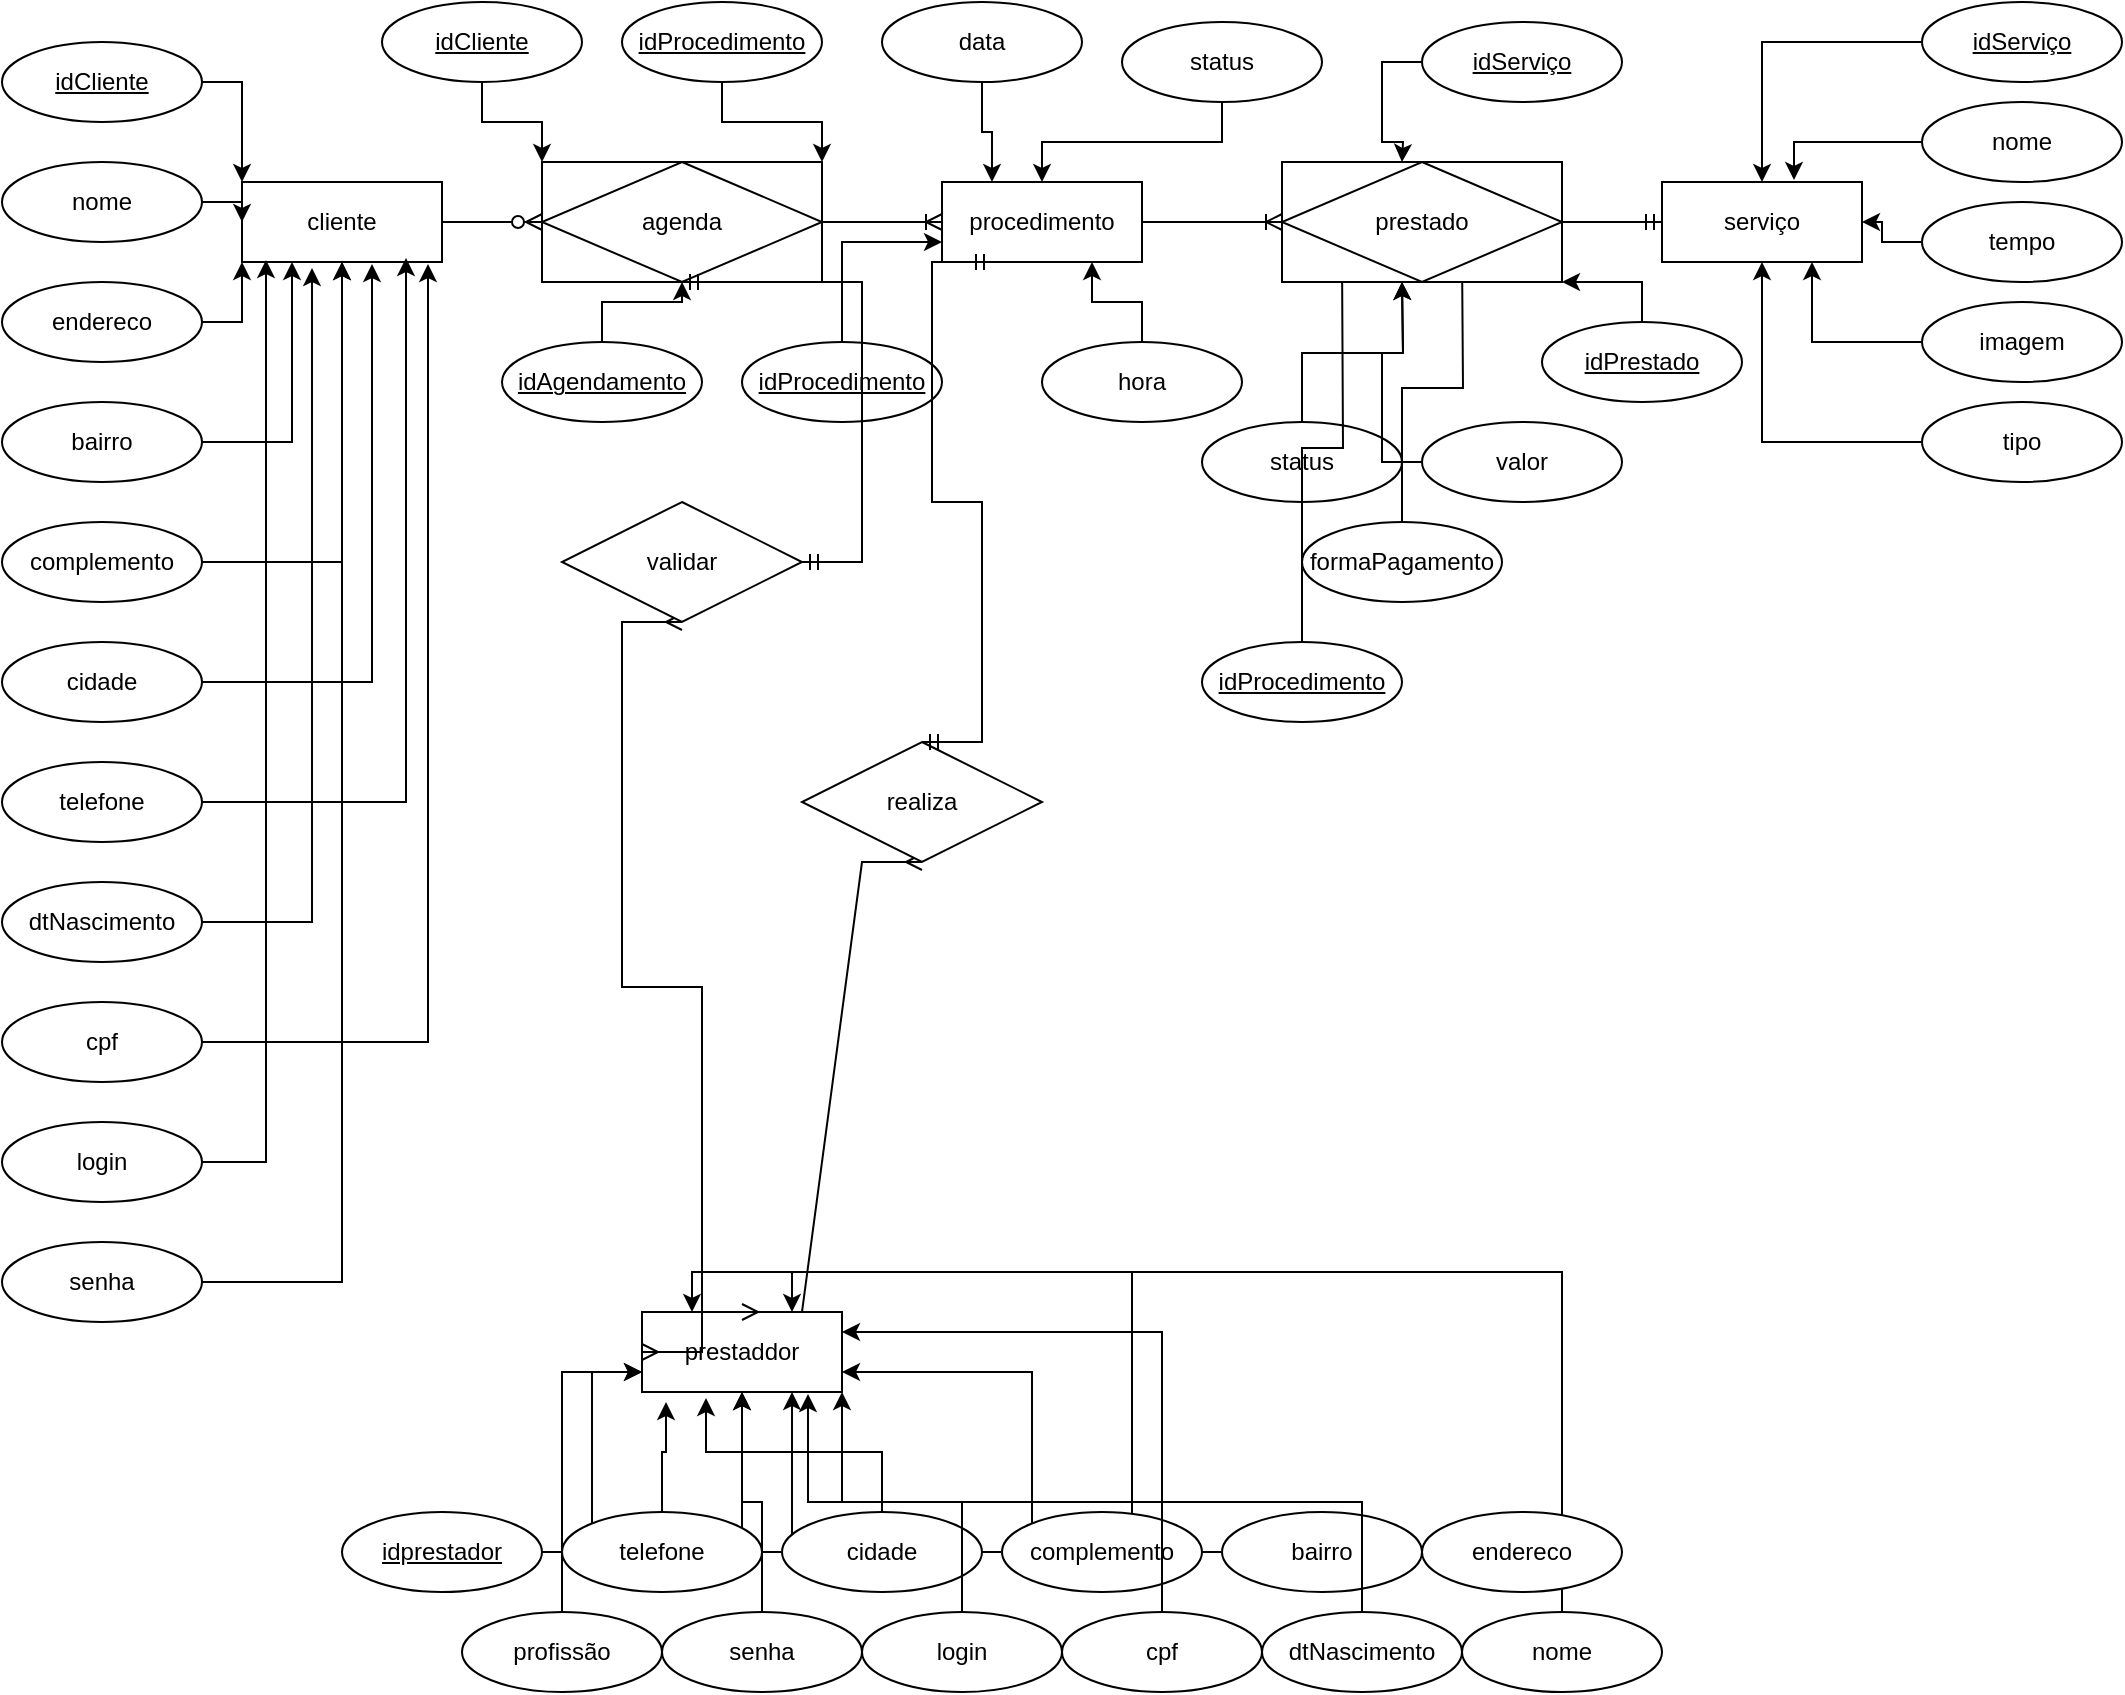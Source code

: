 <mxfile version="24.2.8" type="device">
  <diagram id="C5RBs43oDa-KdzZeNtuy" name="Page-1">
    <mxGraphModel dx="1434" dy="842" grid="1" gridSize="10" guides="1" tooltips="1" connect="1" arrows="1" fold="1" page="1" pageScale="1" pageWidth="827" pageHeight="1169" math="0" shadow="0">
      <root>
        <mxCell id="WIyWlLk6GJQsqaUBKTNV-0" />
        <mxCell id="WIyWlLk6GJQsqaUBKTNV-1" parent="WIyWlLk6GJQsqaUBKTNV-0" />
        <mxCell id="SAYkbnVVBiaTuml78bCv-111" style="edgeStyle=orthogonalEdgeStyle;rounded=0;orthogonalLoop=1;jettySize=auto;html=1;exitX=0.5;exitY=1;exitDx=0;exitDy=0;entryX=0.75;entryY=0;entryDx=0;entryDy=0;" edge="1" parent="WIyWlLk6GJQsqaUBKTNV-1" source="SAYkbnVVBiaTuml78bCv-68" target="SAYkbnVVBiaTuml78bCv-1">
          <mxGeometry relative="1" as="geometry" />
        </mxCell>
        <mxCell id="SAYkbnVVBiaTuml78bCv-68" value="nome" style="ellipse;whiteSpace=wrap;html=1;align=center;direction=west;flipH=1;flipV=1;" vertex="1" parent="WIyWlLk6GJQsqaUBKTNV-1">
          <mxGeometry x="940" y="1060" width="100" height="40" as="geometry" />
        </mxCell>
        <mxCell id="SAYkbnVVBiaTuml78bCv-100" style="edgeStyle=orthogonalEdgeStyle;rounded=0;orthogonalLoop=1;jettySize=auto;html=1;entryX=0;entryY=0.75;entryDx=0;entryDy=0;" edge="1" parent="WIyWlLk6GJQsqaUBKTNV-1" source="SAYkbnVVBiaTuml78bCv-69" target="SAYkbnVVBiaTuml78bCv-1">
          <mxGeometry relative="1" as="geometry" />
        </mxCell>
        <mxCell id="SAYkbnVVBiaTuml78bCv-69" value="idprestador" style="ellipse;whiteSpace=wrap;html=1;align=center;fontStyle=4;direction=west;flipH=1;flipV=1;" vertex="1" parent="WIyWlLk6GJQsqaUBKTNV-1">
          <mxGeometry x="380" y="1010" width="100" height="40" as="geometry" />
        </mxCell>
        <mxCell id="SAYkbnVVBiaTuml78bCv-105" style="edgeStyle=orthogonalEdgeStyle;rounded=0;orthogonalLoop=1;jettySize=auto;html=1;" edge="1" parent="WIyWlLk6GJQsqaUBKTNV-1" source="SAYkbnVVBiaTuml78bCv-70" target="SAYkbnVVBiaTuml78bCv-1">
          <mxGeometry relative="1" as="geometry" />
        </mxCell>
        <mxCell id="SAYkbnVVBiaTuml78bCv-112" style="edgeStyle=orthogonalEdgeStyle;rounded=0;orthogonalLoop=1;jettySize=auto;html=1;entryX=0.25;entryY=0;entryDx=0;entryDy=0;" edge="1" parent="WIyWlLk6GJQsqaUBKTNV-1" source="SAYkbnVVBiaTuml78bCv-70" target="SAYkbnVVBiaTuml78bCv-1">
          <mxGeometry relative="1" as="geometry" />
        </mxCell>
        <mxCell id="SAYkbnVVBiaTuml78bCv-70" value="endereco" style="ellipse;whiteSpace=wrap;html=1;align=center;direction=west;flipH=1;flipV=1;" vertex="1" parent="WIyWlLk6GJQsqaUBKTNV-1">
          <mxGeometry x="920" y="1010" width="100" height="40" as="geometry" />
        </mxCell>
        <mxCell id="SAYkbnVVBiaTuml78bCv-104" style="edgeStyle=orthogonalEdgeStyle;rounded=0;orthogonalLoop=1;jettySize=auto;html=1;entryX=1;entryY=0.75;entryDx=0;entryDy=0;" edge="1" parent="WIyWlLk6GJQsqaUBKTNV-1" source="SAYkbnVVBiaTuml78bCv-71" target="SAYkbnVVBiaTuml78bCv-1">
          <mxGeometry relative="1" as="geometry" />
        </mxCell>
        <mxCell id="SAYkbnVVBiaTuml78bCv-71" value="bairro" style="ellipse;whiteSpace=wrap;html=1;align=center;direction=west;flipH=1;flipV=1;" vertex="1" parent="WIyWlLk6GJQsqaUBKTNV-1">
          <mxGeometry x="820" y="1010" width="100" height="40" as="geometry" />
        </mxCell>
        <mxCell id="SAYkbnVVBiaTuml78bCv-103" style="edgeStyle=orthogonalEdgeStyle;rounded=0;orthogonalLoop=1;jettySize=auto;html=1;entryX=0.75;entryY=1;entryDx=0;entryDy=0;" edge="1" parent="WIyWlLk6GJQsqaUBKTNV-1" source="SAYkbnVVBiaTuml78bCv-72" target="SAYkbnVVBiaTuml78bCv-1">
          <mxGeometry relative="1" as="geometry" />
        </mxCell>
        <mxCell id="SAYkbnVVBiaTuml78bCv-72" value="complemento" style="ellipse;whiteSpace=wrap;html=1;align=center;direction=west;flipH=1;flipV=1;" vertex="1" parent="WIyWlLk6GJQsqaUBKTNV-1">
          <mxGeometry x="710" y="1010" width="100" height="40" as="geometry" />
        </mxCell>
        <mxCell id="SAYkbnVVBiaTuml78bCv-73" value="cidade" style="ellipse;whiteSpace=wrap;html=1;align=center;direction=west;flipH=1;flipV=1;" vertex="1" parent="WIyWlLk6GJQsqaUBKTNV-1">
          <mxGeometry x="600" y="1010" width="100" height="40" as="geometry" />
        </mxCell>
        <mxCell id="SAYkbnVVBiaTuml78bCv-74" value="telefone" style="ellipse;whiteSpace=wrap;html=1;align=center;direction=west;flipH=1;flipV=1;" vertex="1" parent="WIyWlLk6GJQsqaUBKTNV-1">
          <mxGeometry x="490" y="1010" width="100" height="40" as="geometry" />
        </mxCell>
        <mxCell id="SAYkbnVVBiaTuml78bCv-110" style="edgeStyle=orthogonalEdgeStyle;rounded=0;orthogonalLoop=1;jettySize=auto;html=1;exitX=0.5;exitY=1;exitDx=0;exitDy=0;entryX=1;entryY=1;entryDx=0;entryDy=0;" edge="1" parent="WIyWlLk6GJQsqaUBKTNV-1" source="SAYkbnVVBiaTuml78bCv-75" target="SAYkbnVVBiaTuml78bCv-1">
          <mxGeometry relative="1" as="geometry" />
        </mxCell>
        <mxCell id="SAYkbnVVBiaTuml78bCv-75" value="dtNascimento" style="ellipse;whiteSpace=wrap;html=1;align=center;direction=west;flipH=1;flipV=1;" vertex="1" parent="WIyWlLk6GJQsqaUBKTNV-1">
          <mxGeometry x="840" y="1060" width="100" height="40" as="geometry" />
        </mxCell>
        <mxCell id="SAYkbnVVBiaTuml78bCv-109" style="edgeStyle=orthogonalEdgeStyle;rounded=0;orthogonalLoop=1;jettySize=auto;html=1;exitX=0.5;exitY=1;exitDx=0;exitDy=0;entryX=1;entryY=0.25;entryDx=0;entryDy=0;" edge="1" parent="WIyWlLk6GJQsqaUBKTNV-1" source="SAYkbnVVBiaTuml78bCv-76" target="SAYkbnVVBiaTuml78bCv-1">
          <mxGeometry relative="1" as="geometry" />
        </mxCell>
        <mxCell id="SAYkbnVVBiaTuml78bCv-76" value="cpf" style="ellipse;whiteSpace=wrap;html=1;align=center;direction=west;flipH=1;flipV=1;" vertex="1" parent="WIyWlLk6GJQsqaUBKTNV-1">
          <mxGeometry x="740" y="1060" width="100" height="40" as="geometry" />
        </mxCell>
        <mxCell id="SAYkbnVVBiaTuml78bCv-77" value="login" style="ellipse;whiteSpace=wrap;html=1;align=center;direction=west;flipH=1;flipV=1;" vertex="1" parent="WIyWlLk6GJQsqaUBKTNV-1">
          <mxGeometry x="640" y="1060" width="100" height="40" as="geometry" />
        </mxCell>
        <mxCell id="SAYkbnVVBiaTuml78bCv-106" style="edgeStyle=orthogonalEdgeStyle;rounded=0;orthogonalLoop=1;jettySize=auto;html=1;exitX=0.5;exitY=1;exitDx=0;exitDy=0;entryX=0;entryY=0.75;entryDx=0;entryDy=0;" edge="1" parent="WIyWlLk6GJQsqaUBKTNV-1" source="SAYkbnVVBiaTuml78bCv-79" target="SAYkbnVVBiaTuml78bCv-1">
          <mxGeometry relative="1" as="geometry" />
        </mxCell>
        <mxCell id="SAYkbnVVBiaTuml78bCv-79" value="profissão" style="ellipse;whiteSpace=wrap;html=1;align=center;direction=west;flipH=1;flipV=1;" vertex="1" parent="WIyWlLk6GJQsqaUBKTNV-1">
          <mxGeometry x="440" y="1060" width="100" height="40" as="geometry" />
        </mxCell>
        <mxCell id="SAYkbnVVBiaTuml78bCv-0" value="cliente" style="whiteSpace=wrap;html=1;align=center;" vertex="1" parent="WIyWlLk6GJQsqaUBKTNV-1">
          <mxGeometry x="330" y="345" width="100" height="40" as="geometry" />
        </mxCell>
        <mxCell id="SAYkbnVVBiaTuml78bCv-1" value="prestaddor" style="whiteSpace=wrap;html=1;align=center;" vertex="1" parent="WIyWlLk6GJQsqaUBKTNV-1">
          <mxGeometry x="530" y="910" width="100" height="40" as="geometry" />
        </mxCell>
        <mxCell id="SAYkbnVVBiaTuml78bCv-3" value="procedimento" style="whiteSpace=wrap;html=1;align=center;" vertex="1" parent="WIyWlLk6GJQsqaUBKTNV-1">
          <mxGeometry x="680" y="345" width="100" height="40" as="geometry" />
        </mxCell>
        <mxCell id="SAYkbnVVBiaTuml78bCv-5" value="" style="edgeStyle=entityRelationEdgeStyle;fontSize=12;html=1;endArrow=ERzeroToMany;endFill=1;rounded=0;entryX=0;entryY=0.5;entryDx=0;entryDy=0;exitX=1;exitY=0.5;exitDx=0;exitDy=0;" edge="1" parent="WIyWlLk6GJQsqaUBKTNV-1" source="SAYkbnVVBiaTuml78bCv-0" target="SAYkbnVVBiaTuml78bCv-123">
          <mxGeometry width="100" height="100" relative="1" as="geometry">
            <mxPoint x="420" y="555" as="sourcePoint" />
            <mxPoint x="480" y="365" as="targetPoint" />
          </mxGeometry>
        </mxCell>
        <mxCell id="SAYkbnVVBiaTuml78bCv-6" value="" style="edgeStyle=entityRelationEdgeStyle;fontSize=12;html=1;endArrow=ERoneToMany;rounded=0;entryX=0;entryY=0.5;entryDx=0;entryDy=0;exitX=1;exitY=0.5;exitDx=0;exitDy=0;" edge="1" parent="WIyWlLk6GJQsqaUBKTNV-1" source="SAYkbnVVBiaTuml78bCv-123" target="SAYkbnVVBiaTuml78bCv-3">
          <mxGeometry width="100" height="100" relative="1" as="geometry">
            <mxPoint x="600.0" y="365" as="sourcePoint" />
            <mxPoint x="670" y="425" as="targetPoint" />
          </mxGeometry>
        </mxCell>
        <mxCell id="SAYkbnVVBiaTuml78bCv-9" value="serviço" style="whiteSpace=wrap;html=1;align=center;" vertex="1" parent="WIyWlLk6GJQsqaUBKTNV-1">
          <mxGeometry x="1040" y="345" width="100" height="40" as="geometry" />
        </mxCell>
        <mxCell id="SAYkbnVVBiaTuml78bCv-26" value="" style="edgeStyle=orthogonalEdgeStyle;rounded=0;orthogonalLoop=1;jettySize=auto;html=1;" edge="1" parent="WIyWlLk6GJQsqaUBKTNV-1" source="SAYkbnVVBiaTuml78bCv-11" target="SAYkbnVVBiaTuml78bCv-0">
          <mxGeometry relative="1" as="geometry" />
        </mxCell>
        <mxCell id="SAYkbnVVBiaTuml78bCv-11" value="nome" style="ellipse;whiteSpace=wrap;html=1;align=center;" vertex="1" parent="WIyWlLk6GJQsqaUBKTNV-1">
          <mxGeometry x="210" y="335" width="100" height="40" as="geometry" />
        </mxCell>
        <mxCell id="SAYkbnVVBiaTuml78bCv-13" style="edgeStyle=orthogonalEdgeStyle;rounded=0;orthogonalLoop=1;jettySize=auto;html=1;entryX=0;entryY=0;entryDx=0;entryDy=0;" edge="1" parent="WIyWlLk6GJQsqaUBKTNV-1" source="SAYkbnVVBiaTuml78bCv-12" target="SAYkbnVVBiaTuml78bCv-0">
          <mxGeometry relative="1" as="geometry" />
        </mxCell>
        <mxCell id="SAYkbnVVBiaTuml78bCv-12" value="idCliente" style="ellipse;whiteSpace=wrap;html=1;align=center;fontStyle=4;" vertex="1" parent="WIyWlLk6GJQsqaUBKTNV-1">
          <mxGeometry x="210" y="275" width="100" height="40" as="geometry" />
        </mxCell>
        <mxCell id="SAYkbnVVBiaTuml78bCv-37" style="edgeStyle=orthogonalEdgeStyle;rounded=0;orthogonalLoop=1;jettySize=auto;html=1;entryX=0;entryY=0;entryDx=0;entryDy=0;" edge="1" parent="WIyWlLk6GJQsqaUBKTNV-1" source="SAYkbnVVBiaTuml78bCv-14" target="SAYkbnVVBiaTuml78bCv-123">
          <mxGeometry relative="1" as="geometry">
            <mxPoint x="510" y="350" as="targetPoint" />
          </mxGeometry>
        </mxCell>
        <mxCell id="SAYkbnVVBiaTuml78bCv-14" value="idCliente" style="ellipse;whiteSpace=wrap;html=1;align=center;fontStyle=4;" vertex="1" parent="WIyWlLk6GJQsqaUBKTNV-1">
          <mxGeometry x="400" y="255" width="100" height="40" as="geometry" />
        </mxCell>
        <mxCell id="SAYkbnVVBiaTuml78bCv-36" style="edgeStyle=orthogonalEdgeStyle;rounded=0;orthogonalLoop=1;jettySize=auto;html=1;entryX=1;entryY=0;entryDx=0;entryDy=0;" edge="1" parent="WIyWlLk6GJQsqaUBKTNV-1" source="SAYkbnVVBiaTuml78bCv-15" target="SAYkbnVVBiaTuml78bCv-123">
          <mxGeometry relative="1" as="geometry">
            <mxPoint x="570.0" y="350" as="targetPoint" />
          </mxGeometry>
        </mxCell>
        <mxCell id="SAYkbnVVBiaTuml78bCv-15" value="idProcedimento" style="ellipse;whiteSpace=wrap;html=1;align=center;fontStyle=4;" vertex="1" parent="WIyWlLk6GJQsqaUBKTNV-1">
          <mxGeometry x="520" y="255" width="100" height="40" as="geometry" />
        </mxCell>
        <mxCell id="SAYkbnVVBiaTuml78bCv-38" style="edgeStyle=orthogonalEdgeStyle;rounded=0;orthogonalLoop=1;jettySize=auto;html=1;entryX=0;entryY=0.75;entryDx=0;entryDy=0;" edge="1" parent="WIyWlLk6GJQsqaUBKTNV-1" source="SAYkbnVVBiaTuml78bCv-16" target="SAYkbnVVBiaTuml78bCv-3">
          <mxGeometry relative="1" as="geometry" />
        </mxCell>
        <mxCell id="SAYkbnVVBiaTuml78bCv-16" value="idProcedimento" style="ellipse;whiteSpace=wrap;html=1;align=center;fontStyle=4;" vertex="1" parent="WIyWlLk6GJQsqaUBKTNV-1">
          <mxGeometry x="580" y="425" width="100" height="40" as="geometry" />
        </mxCell>
        <mxCell id="SAYkbnVVBiaTuml78bCv-27" style="edgeStyle=orthogonalEdgeStyle;rounded=0;orthogonalLoop=1;jettySize=auto;html=1;entryX=0;entryY=1;entryDx=0;entryDy=0;" edge="1" parent="WIyWlLk6GJQsqaUBKTNV-1" source="SAYkbnVVBiaTuml78bCv-17" target="SAYkbnVVBiaTuml78bCv-0">
          <mxGeometry relative="1" as="geometry" />
        </mxCell>
        <mxCell id="SAYkbnVVBiaTuml78bCv-17" value="endereco" style="ellipse;whiteSpace=wrap;html=1;align=center;" vertex="1" parent="WIyWlLk6GJQsqaUBKTNV-1">
          <mxGeometry x="210" y="395" width="100" height="40" as="geometry" />
        </mxCell>
        <mxCell id="SAYkbnVVBiaTuml78bCv-28" style="edgeStyle=orthogonalEdgeStyle;rounded=0;orthogonalLoop=1;jettySize=auto;html=1;entryX=0.25;entryY=1;entryDx=0;entryDy=0;" edge="1" parent="WIyWlLk6GJQsqaUBKTNV-1" source="SAYkbnVVBiaTuml78bCv-18" target="SAYkbnVVBiaTuml78bCv-0">
          <mxGeometry relative="1" as="geometry" />
        </mxCell>
        <mxCell id="SAYkbnVVBiaTuml78bCv-18" value="bairro" style="ellipse;whiteSpace=wrap;html=1;align=center;" vertex="1" parent="WIyWlLk6GJQsqaUBKTNV-1">
          <mxGeometry x="210" y="455" width="100" height="40" as="geometry" />
        </mxCell>
        <mxCell id="SAYkbnVVBiaTuml78bCv-29" style="edgeStyle=orthogonalEdgeStyle;rounded=0;orthogonalLoop=1;jettySize=auto;html=1;" edge="1" parent="WIyWlLk6GJQsqaUBKTNV-1" source="SAYkbnVVBiaTuml78bCv-19" target="SAYkbnVVBiaTuml78bCv-0">
          <mxGeometry relative="1" as="geometry" />
        </mxCell>
        <mxCell id="SAYkbnVVBiaTuml78bCv-19" value="complemento" style="ellipse;whiteSpace=wrap;html=1;align=center;" vertex="1" parent="WIyWlLk6GJQsqaUBKTNV-1">
          <mxGeometry x="210" y="515" width="100" height="40" as="geometry" />
        </mxCell>
        <mxCell id="SAYkbnVVBiaTuml78bCv-20" value="cidade" style="ellipse;whiteSpace=wrap;html=1;align=center;" vertex="1" parent="WIyWlLk6GJQsqaUBKTNV-1">
          <mxGeometry x="210" y="575" width="100" height="40" as="geometry" />
        </mxCell>
        <mxCell id="SAYkbnVVBiaTuml78bCv-21" value="telefone" style="ellipse;whiteSpace=wrap;html=1;align=center;" vertex="1" parent="WIyWlLk6GJQsqaUBKTNV-1">
          <mxGeometry x="210" y="635" width="100" height="40" as="geometry" />
        </mxCell>
        <mxCell id="SAYkbnVVBiaTuml78bCv-22" value="dtNascimento" style="ellipse;whiteSpace=wrap;html=1;align=center;" vertex="1" parent="WIyWlLk6GJQsqaUBKTNV-1">
          <mxGeometry x="210" y="695" width="100" height="40" as="geometry" />
        </mxCell>
        <mxCell id="SAYkbnVVBiaTuml78bCv-23" value="cpf" style="ellipse;whiteSpace=wrap;html=1;align=center;" vertex="1" parent="WIyWlLk6GJQsqaUBKTNV-1">
          <mxGeometry x="210" y="755" width="100" height="40" as="geometry" />
        </mxCell>
        <mxCell id="SAYkbnVVBiaTuml78bCv-24" value="login" style="ellipse;whiteSpace=wrap;html=1;align=center;" vertex="1" parent="WIyWlLk6GJQsqaUBKTNV-1">
          <mxGeometry x="210" y="815" width="100" height="40" as="geometry" />
        </mxCell>
        <mxCell id="SAYkbnVVBiaTuml78bCv-35" style="edgeStyle=orthogonalEdgeStyle;rounded=0;orthogonalLoop=1;jettySize=auto;html=1;" edge="1" parent="WIyWlLk6GJQsqaUBKTNV-1" source="SAYkbnVVBiaTuml78bCv-25" target="SAYkbnVVBiaTuml78bCv-0">
          <mxGeometry relative="1" as="geometry" />
        </mxCell>
        <mxCell id="SAYkbnVVBiaTuml78bCv-25" value="senha" style="ellipse;whiteSpace=wrap;html=1;align=center;" vertex="1" parent="WIyWlLk6GJQsqaUBKTNV-1">
          <mxGeometry x="210" y="875" width="100" height="40" as="geometry" />
        </mxCell>
        <mxCell id="SAYkbnVVBiaTuml78bCv-30" style="edgeStyle=orthogonalEdgeStyle;rounded=0;orthogonalLoop=1;jettySize=auto;html=1;entryX=0.65;entryY=1.025;entryDx=0;entryDy=0;entryPerimeter=0;" edge="1" parent="WIyWlLk6GJQsqaUBKTNV-1" source="SAYkbnVVBiaTuml78bCv-20" target="SAYkbnVVBiaTuml78bCv-0">
          <mxGeometry relative="1" as="geometry" />
        </mxCell>
        <mxCell id="SAYkbnVVBiaTuml78bCv-31" style="edgeStyle=orthogonalEdgeStyle;rounded=0;orthogonalLoop=1;jettySize=auto;html=1;entryX=0.82;entryY=0.95;entryDx=0;entryDy=0;entryPerimeter=0;" edge="1" parent="WIyWlLk6GJQsqaUBKTNV-1" source="SAYkbnVVBiaTuml78bCv-21" target="SAYkbnVVBiaTuml78bCv-0">
          <mxGeometry relative="1" as="geometry" />
        </mxCell>
        <mxCell id="SAYkbnVVBiaTuml78bCv-32" style="edgeStyle=orthogonalEdgeStyle;rounded=0;orthogonalLoop=1;jettySize=auto;html=1;entryX=0.35;entryY=1.075;entryDx=0;entryDy=0;entryPerimeter=0;" edge="1" parent="WIyWlLk6GJQsqaUBKTNV-1" source="SAYkbnVVBiaTuml78bCv-22" target="SAYkbnVVBiaTuml78bCv-0">
          <mxGeometry relative="1" as="geometry" />
        </mxCell>
        <mxCell id="SAYkbnVVBiaTuml78bCv-33" style="edgeStyle=orthogonalEdgeStyle;rounded=0;orthogonalLoop=1;jettySize=auto;html=1;entryX=0.93;entryY=1.025;entryDx=0;entryDy=0;entryPerimeter=0;" edge="1" parent="WIyWlLk6GJQsqaUBKTNV-1" source="SAYkbnVVBiaTuml78bCv-23" target="SAYkbnVVBiaTuml78bCv-0">
          <mxGeometry relative="1" as="geometry" />
        </mxCell>
        <mxCell id="SAYkbnVVBiaTuml78bCv-34" style="edgeStyle=orthogonalEdgeStyle;rounded=0;orthogonalLoop=1;jettySize=auto;html=1;entryX=0.12;entryY=0.975;entryDx=0;entryDy=0;entryPerimeter=0;" edge="1" parent="WIyWlLk6GJQsqaUBKTNV-1" source="SAYkbnVVBiaTuml78bCv-24" target="SAYkbnVVBiaTuml78bCv-0">
          <mxGeometry relative="1" as="geometry" />
        </mxCell>
        <mxCell id="SAYkbnVVBiaTuml78bCv-46" style="edgeStyle=orthogonalEdgeStyle;rounded=0;orthogonalLoop=1;jettySize=auto;html=1;entryX=0.25;entryY=0;entryDx=0;entryDy=0;" edge="1" parent="WIyWlLk6GJQsqaUBKTNV-1" source="SAYkbnVVBiaTuml78bCv-39" target="SAYkbnVVBiaTuml78bCv-3">
          <mxGeometry relative="1" as="geometry" />
        </mxCell>
        <mxCell id="SAYkbnVVBiaTuml78bCv-39" value="data" style="ellipse;whiteSpace=wrap;html=1;align=center;" vertex="1" parent="WIyWlLk6GJQsqaUBKTNV-1">
          <mxGeometry x="650" y="255" width="100" height="40" as="geometry" />
        </mxCell>
        <mxCell id="SAYkbnVVBiaTuml78bCv-44" style="edgeStyle=orthogonalEdgeStyle;rounded=0;orthogonalLoop=1;jettySize=auto;html=1;exitX=0.5;exitY=0;exitDx=0;exitDy=0;entryX=0.75;entryY=1;entryDx=0;entryDy=0;" edge="1" parent="WIyWlLk6GJQsqaUBKTNV-1" source="SAYkbnVVBiaTuml78bCv-40" target="SAYkbnVVBiaTuml78bCv-3">
          <mxGeometry relative="1" as="geometry" />
        </mxCell>
        <mxCell id="SAYkbnVVBiaTuml78bCv-40" value="hora" style="ellipse;whiteSpace=wrap;html=1;align=center;" vertex="1" parent="WIyWlLk6GJQsqaUBKTNV-1">
          <mxGeometry x="730" y="425" width="100" height="40" as="geometry" />
        </mxCell>
        <mxCell id="SAYkbnVVBiaTuml78bCv-43" style="edgeStyle=orthogonalEdgeStyle;rounded=0;orthogonalLoop=1;jettySize=auto;html=1;" edge="1" parent="WIyWlLk6GJQsqaUBKTNV-1" source="SAYkbnVVBiaTuml78bCv-41" target="SAYkbnVVBiaTuml78bCv-3">
          <mxGeometry relative="1" as="geometry" />
        </mxCell>
        <mxCell id="SAYkbnVVBiaTuml78bCv-41" value="status" style="ellipse;whiteSpace=wrap;html=1;align=center;" vertex="1" parent="WIyWlLk6GJQsqaUBKTNV-1">
          <mxGeometry x="770" y="265" width="100" height="40" as="geometry" />
        </mxCell>
        <mxCell id="SAYkbnVVBiaTuml78bCv-52" style="edgeStyle=orthogonalEdgeStyle;rounded=0;orthogonalLoop=1;jettySize=auto;html=1;" edge="1" parent="WIyWlLk6GJQsqaUBKTNV-1" source="SAYkbnVVBiaTuml78bCv-47" target="SAYkbnVVBiaTuml78bCv-9">
          <mxGeometry relative="1" as="geometry" />
        </mxCell>
        <mxCell id="SAYkbnVVBiaTuml78bCv-47" value="idServiço" style="ellipse;whiteSpace=wrap;html=1;align=center;fontStyle=4;" vertex="1" parent="WIyWlLk6GJQsqaUBKTNV-1">
          <mxGeometry x="1170" y="255" width="100" height="40" as="geometry" />
        </mxCell>
        <mxCell id="SAYkbnVVBiaTuml78bCv-48" value="nome" style="ellipse;whiteSpace=wrap;html=1;align=center;" vertex="1" parent="WIyWlLk6GJQsqaUBKTNV-1">
          <mxGeometry x="1170" y="305" width="100" height="40" as="geometry" />
        </mxCell>
        <mxCell id="SAYkbnVVBiaTuml78bCv-54" value="" style="edgeStyle=orthogonalEdgeStyle;rounded=0;orthogonalLoop=1;jettySize=auto;html=1;" edge="1" parent="WIyWlLk6GJQsqaUBKTNV-1" source="SAYkbnVVBiaTuml78bCv-49" target="SAYkbnVVBiaTuml78bCv-9">
          <mxGeometry relative="1" as="geometry" />
        </mxCell>
        <mxCell id="SAYkbnVVBiaTuml78bCv-49" value="tempo" style="ellipse;whiteSpace=wrap;html=1;align=center;" vertex="1" parent="WIyWlLk6GJQsqaUBKTNV-1">
          <mxGeometry x="1170" y="355" width="100" height="40" as="geometry" />
        </mxCell>
        <mxCell id="SAYkbnVVBiaTuml78bCv-55" style="edgeStyle=orthogonalEdgeStyle;rounded=0;orthogonalLoop=1;jettySize=auto;html=1;entryX=0.75;entryY=1;entryDx=0;entryDy=0;" edge="1" parent="WIyWlLk6GJQsqaUBKTNV-1" source="SAYkbnVVBiaTuml78bCv-50" target="SAYkbnVVBiaTuml78bCv-9">
          <mxGeometry relative="1" as="geometry" />
        </mxCell>
        <mxCell id="SAYkbnVVBiaTuml78bCv-50" value="imagem" style="ellipse;whiteSpace=wrap;html=1;align=center;" vertex="1" parent="WIyWlLk6GJQsqaUBKTNV-1">
          <mxGeometry x="1170" y="405" width="100" height="40" as="geometry" />
        </mxCell>
        <mxCell id="SAYkbnVVBiaTuml78bCv-56" style="edgeStyle=orthogonalEdgeStyle;rounded=0;orthogonalLoop=1;jettySize=auto;html=1;entryX=0.5;entryY=1;entryDx=0;entryDy=0;" edge="1" parent="WIyWlLk6GJQsqaUBKTNV-1" source="SAYkbnVVBiaTuml78bCv-51" target="SAYkbnVVBiaTuml78bCv-9">
          <mxGeometry relative="1" as="geometry" />
        </mxCell>
        <mxCell id="SAYkbnVVBiaTuml78bCv-51" value="tipo" style="ellipse;whiteSpace=wrap;html=1;align=center;" vertex="1" parent="WIyWlLk6GJQsqaUBKTNV-1">
          <mxGeometry x="1170" y="455" width="100" height="40" as="geometry" />
        </mxCell>
        <mxCell id="SAYkbnVVBiaTuml78bCv-53" style="edgeStyle=orthogonalEdgeStyle;rounded=0;orthogonalLoop=1;jettySize=auto;html=1;entryX=0.66;entryY=-0.025;entryDx=0;entryDy=0;entryPerimeter=0;" edge="1" parent="WIyWlLk6GJQsqaUBKTNV-1" source="SAYkbnVVBiaTuml78bCv-48" target="SAYkbnVVBiaTuml78bCv-9">
          <mxGeometry relative="1" as="geometry" />
        </mxCell>
        <mxCell id="SAYkbnVVBiaTuml78bCv-63" style="edgeStyle=orthogonalEdgeStyle;rounded=0;orthogonalLoop=1;jettySize=auto;html=1;entryX=0.5;entryY=1;entryDx=0;entryDy=0;" edge="1" parent="WIyWlLk6GJQsqaUBKTNV-1" source="SAYkbnVVBiaTuml78bCv-57">
          <mxGeometry relative="1" as="geometry">
            <mxPoint x="910" y="395" as="targetPoint" />
          </mxGeometry>
        </mxCell>
        <mxCell id="SAYkbnVVBiaTuml78bCv-57" value="status" style="ellipse;whiteSpace=wrap;html=1;align=center;" vertex="1" parent="WIyWlLk6GJQsqaUBKTNV-1">
          <mxGeometry x="810" y="465" width="100" height="40" as="geometry" />
        </mxCell>
        <mxCell id="SAYkbnVVBiaTuml78bCv-67" style="edgeStyle=orthogonalEdgeStyle;rounded=0;orthogonalLoop=1;jettySize=auto;html=1;entryX=0;entryY=1;entryDx=0;entryDy=0;" edge="1" parent="WIyWlLk6GJQsqaUBKTNV-1" source="SAYkbnVVBiaTuml78bCv-58">
          <mxGeometry relative="1" as="geometry">
            <mxPoint x="880" y="380" as="targetPoint" />
          </mxGeometry>
        </mxCell>
        <mxCell id="SAYkbnVVBiaTuml78bCv-58" value="idProcedimento" style="ellipse;whiteSpace=wrap;html=1;align=center;fontStyle=4;" vertex="1" parent="WIyWlLk6GJQsqaUBKTNV-1">
          <mxGeometry x="810" y="575" width="100" height="40" as="geometry" />
        </mxCell>
        <mxCell id="SAYkbnVVBiaTuml78bCv-64" style="edgeStyle=orthogonalEdgeStyle;rounded=0;orthogonalLoop=1;jettySize=auto;html=1;" edge="1" parent="WIyWlLk6GJQsqaUBKTNV-1" source="SAYkbnVVBiaTuml78bCv-59">
          <mxGeometry relative="1" as="geometry">
            <mxPoint x="910" y="395" as="targetPoint" />
          </mxGeometry>
        </mxCell>
        <mxCell id="SAYkbnVVBiaTuml78bCv-59" value="valor" style="ellipse;whiteSpace=wrap;html=1;align=center;" vertex="1" parent="WIyWlLk6GJQsqaUBKTNV-1">
          <mxGeometry x="920" y="465" width="100" height="40" as="geometry" />
        </mxCell>
        <mxCell id="SAYkbnVVBiaTuml78bCv-65" style="edgeStyle=orthogonalEdgeStyle;rounded=0;orthogonalLoop=1;jettySize=auto;html=1;entryX=1;entryY=1;entryDx=0;entryDy=0;" edge="1" parent="WIyWlLk6GJQsqaUBKTNV-1" source="SAYkbnVVBiaTuml78bCv-60">
          <mxGeometry relative="1" as="geometry">
            <mxPoint x="940" y="380" as="targetPoint" />
          </mxGeometry>
        </mxCell>
        <mxCell id="SAYkbnVVBiaTuml78bCv-60" value="formaPagamento" style="ellipse;whiteSpace=wrap;html=1;align=center;" vertex="1" parent="WIyWlLk6GJQsqaUBKTNV-1">
          <mxGeometry x="860" y="515" width="100" height="40" as="geometry" />
        </mxCell>
        <mxCell id="SAYkbnVVBiaTuml78bCv-66" style="edgeStyle=orthogonalEdgeStyle;rounded=0;orthogonalLoop=1;jettySize=auto;html=1;" edge="1" parent="WIyWlLk6GJQsqaUBKTNV-1" source="SAYkbnVVBiaTuml78bCv-62">
          <mxGeometry relative="1" as="geometry">
            <mxPoint x="910" y="335" as="targetPoint" />
          </mxGeometry>
        </mxCell>
        <mxCell id="SAYkbnVVBiaTuml78bCv-62" value="idServiço" style="ellipse;whiteSpace=wrap;html=1;align=center;fontStyle=4;" vertex="1" parent="WIyWlLk6GJQsqaUBKTNV-1">
          <mxGeometry x="920" y="265" width="100" height="40" as="geometry" />
        </mxCell>
        <mxCell id="SAYkbnVVBiaTuml78bCv-107" style="edgeStyle=orthogonalEdgeStyle;rounded=0;orthogonalLoop=1;jettySize=auto;html=1;exitX=0.5;exitY=1;exitDx=0;exitDy=0;" edge="1" parent="WIyWlLk6GJQsqaUBKTNV-1" source="SAYkbnVVBiaTuml78bCv-78" target="SAYkbnVVBiaTuml78bCv-1">
          <mxGeometry relative="1" as="geometry" />
        </mxCell>
        <mxCell id="SAYkbnVVBiaTuml78bCv-78" value="senha" style="ellipse;whiteSpace=wrap;html=1;align=center;direction=west;flipH=1;flipV=1;" vertex="1" parent="WIyWlLk6GJQsqaUBKTNV-1">
          <mxGeometry x="540" y="1060" width="100" height="40" as="geometry" />
        </mxCell>
        <mxCell id="SAYkbnVVBiaTuml78bCv-99" value="" style="edgeStyle=entityRelationEdgeStyle;fontSize=12;html=1;endArrow=ERmany;startArrow=ERmany;rounded=0;exitX=0;exitY=0.5;exitDx=0;exitDy=0;entryX=0.5;entryY=1;entryDx=0;entryDy=0;" edge="1" parent="WIyWlLk6GJQsqaUBKTNV-1" source="SAYkbnVVBiaTuml78bCv-1" target="SAYkbnVVBiaTuml78bCv-126">
          <mxGeometry width="100" height="100" relative="1" as="geometry">
            <mxPoint x="540" y="735" as="sourcePoint" />
            <mxPoint x="620.0" y="665" as="targetPoint" />
          </mxGeometry>
        </mxCell>
        <mxCell id="SAYkbnVVBiaTuml78bCv-101" style="edgeStyle=orthogonalEdgeStyle;rounded=0;orthogonalLoop=1;jettySize=auto;html=1;entryX=0.12;entryY=1.125;entryDx=0;entryDy=0;entryPerimeter=0;" edge="1" parent="WIyWlLk6GJQsqaUBKTNV-1" source="SAYkbnVVBiaTuml78bCv-74" target="SAYkbnVVBiaTuml78bCv-1">
          <mxGeometry relative="1" as="geometry" />
        </mxCell>
        <mxCell id="SAYkbnVVBiaTuml78bCv-102" style="edgeStyle=orthogonalEdgeStyle;rounded=0;orthogonalLoop=1;jettySize=auto;html=1;entryX=0.32;entryY=1.075;entryDx=0;entryDy=0;entryPerimeter=0;" edge="1" parent="WIyWlLk6GJQsqaUBKTNV-1" source="SAYkbnVVBiaTuml78bCv-73" target="SAYkbnVVBiaTuml78bCv-1">
          <mxGeometry relative="1" as="geometry" />
        </mxCell>
        <mxCell id="SAYkbnVVBiaTuml78bCv-108" style="edgeStyle=orthogonalEdgeStyle;rounded=0;orthogonalLoop=1;jettySize=auto;html=1;exitX=0.5;exitY=1;exitDx=0;exitDy=0;entryX=0.83;entryY=1.025;entryDx=0;entryDy=0;entryPerimeter=0;" edge="1" parent="WIyWlLk6GJQsqaUBKTNV-1" source="SAYkbnVVBiaTuml78bCv-77" target="SAYkbnVVBiaTuml78bCv-1">
          <mxGeometry relative="1" as="geometry" />
        </mxCell>
        <mxCell id="SAYkbnVVBiaTuml78bCv-121" value="" style="edgeStyle=entityRelationEdgeStyle;fontSize=12;html=1;endArrow=ERoneToMany;rounded=0;entryX=0;entryY=0.5;entryDx=0;entryDy=0;" edge="1" parent="WIyWlLk6GJQsqaUBKTNV-1" source="SAYkbnVVBiaTuml78bCv-3">
          <mxGeometry width="100" height="100" relative="1" as="geometry">
            <mxPoint x="1070" y="690" as="sourcePoint" />
            <mxPoint x="850" y="365" as="targetPoint" />
          </mxGeometry>
        </mxCell>
        <mxCell id="SAYkbnVVBiaTuml78bCv-122" value="" style="edgeStyle=entityRelationEdgeStyle;fontSize=12;html=1;endArrow=ERmandOne;startArrow=ERmandOne;rounded=0;entryX=0;entryY=0.5;entryDx=0;entryDy=0;exitX=1;exitY=0.5;exitDx=0;exitDy=0;" edge="1" parent="WIyWlLk6GJQsqaUBKTNV-1" target="SAYkbnVVBiaTuml78bCv-9">
          <mxGeometry width="100" height="100" relative="1" as="geometry">
            <mxPoint x="970" y="365" as="sourcePoint" />
            <mxPoint x="1150" y="540" as="targetPoint" />
          </mxGeometry>
        </mxCell>
        <mxCell id="SAYkbnVVBiaTuml78bCv-123" value="agenda" style="shape=associativeEntity;whiteSpace=wrap;html=1;align=center;" vertex="1" parent="WIyWlLk6GJQsqaUBKTNV-1">
          <mxGeometry x="480" y="335" width="140" height="60" as="geometry" />
        </mxCell>
        <mxCell id="SAYkbnVVBiaTuml78bCv-124" value="" style="edgeStyle=entityRelationEdgeStyle;fontSize=12;html=1;endArrow=ERmandOne;startArrow=ERmandOne;rounded=0;exitX=0.5;exitY=1;exitDx=0;exitDy=0;" edge="1" parent="WIyWlLk6GJQsqaUBKTNV-1" source="SAYkbnVVBiaTuml78bCv-123" target="SAYkbnVVBiaTuml78bCv-126">
          <mxGeometry width="100" height="100" relative="1" as="geometry">
            <mxPoint x="500" y="610" as="sourcePoint" />
            <mxPoint x="591.86" y="633.2" as="targetPoint" />
          </mxGeometry>
        </mxCell>
        <mxCell id="SAYkbnVVBiaTuml78bCv-126" value="validar" style="shape=rhombus;perimeter=rhombusPerimeter;whiteSpace=wrap;html=1;align=center;" vertex="1" parent="WIyWlLk6GJQsqaUBKTNV-1">
          <mxGeometry x="490" y="505" width="120" height="60" as="geometry" />
        </mxCell>
        <mxCell id="SAYkbnVVBiaTuml78bCv-127" value="" style="edgeStyle=entityRelationEdgeStyle;fontSize=12;html=1;endArrow=ERmany;startArrow=ERmany;rounded=0;entryX=0.5;entryY=1;entryDx=0;entryDy=0;exitX=0.5;exitY=0;exitDx=0;exitDy=0;" edge="1" parent="WIyWlLk6GJQsqaUBKTNV-1" source="SAYkbnVVBiaTuml78bCv-1" target="SAYkbnVVBiaTuml78bCv-129">
          <mxGeometry width="100" height="100" relative="1" as="geometry">
            <mxPoint x="1170" y="865" as="sourcePoint" />
            <mxPoint x="1170" y="575" as="targetPoint" />
          </mxGeometry>
        </mxCell>
        <mxCell id="SAYkbnVVBiaTuml78bCv-129" value="realiza" style="shape=rhombus;perimeter=rhombusPerimeter;whiteSpace=wrap;html=1;align=center;" vertex="1" parent="WIyWlLk6GJQsqaUBKTNV-1">
          <mxGeometry x="610" y="625" width="120" height="60" as="geometry" />
        </mxCell>
        <mxCell id="SAYkbnVVBiaTuml78bCv-130" value="" style="edgeStyle=entityRelationEdgeStyle;fontSize=12;html=1;endArrow=ERmandOne;startArrow=ERmandOne;rounded=0;entryX=0.25;entryY=1;entryDx=0;entryDy=0;exitX=0.5;exitY=0;exitDx=0;exitDy=0;" edge="1" parent="WIyWlLk6GJQsqaUBKTNV-1" source="SAYkbnVVBiaTuml78bCv-129" target="SAYkbnVVBiaTuml78bCv-3">
          <mxGeometry width="100" height="100" relative="1" as="geometry">
            <mxPoint x="810" y="845" as="sourcePoint" />
            <mxPoint x="910" y="670" as="targetPoint" />
          </mxGeometry>
        </mxCell>
        <mxCell id="SAYkbnVVBiaTuml78bCv-131" value="prestado" style="shape=associativeEntity;whiteSpace=wrap;html=1;align=center;" vertex="1" parent="WIyWlLk6GJQsqaUBKTNV-1">
          <mxGeometry x="850" y="335" width="140" height="60" as="geometry" />
        </mxCell>
        <mxCell id="SAYkbnVVBiaTuml78bCv-133" value="" style="edgeStyle=orthogonalEdgeStyle;rounded=0;orthogonalLoop=1;jettySize=auto;html=1;" edge="1" parent="WIyWlLk6GJQsqaUBKTNV-1" source="SAYkbnVVBiaTuml78bCv-132" target="SAYkbnVVBiaTuml78bCv-123">
          <mxGeometry relative="1" as="geometry" />
        </mxCell>
        <mxCell id="SAYkbnVVBiaTuml78bCv-132" value="idAgendamento" style="ellipse;whiteSpace=wrap;html=1;align=center;fontStyle=4;" vertex="1" parent="WIyWlLk6GJQsqaUBKTNV-1">
          <mxGeometry x="460" y="425" width="100" height="40" as="geometry" />
        </mxCell>
        <mxCell id="SAYkbnVVBiaTuml78bCv-135" style="edgeStyle=orthogonalEdgeStyle;rounded=0;orthogonalLoop=1;jettySize=auto;html=1;entryX=1;entryY=1;entryDx=0;entryDy=0;" edge="1" parent="WIyWlLk6GJQsqaUBKTNV-1" source="SAYkbnVVBiaTuml78bCv-134" target="SAYkbnVVBiaTuml78bCv-131">
          <mxGeometry relative="1" as="geometry" />
        </mxCell>
        <mxCell id="SAYkbnVVBiaTuml78bCv-134" value="idPrestado" style="ellipse;whiteSpace=wrap;html=1;align=center;fontStyle=4;" vertex="1" parent="WIyWlLk6GJQsqaUBKTNV-1">
          <mxGeometry x="980" y="415" width="100" height="40" as="geometry" />
        </mxCell>
      </root>
    </mxGraphModel>
  </diagram>
</mxfile>
